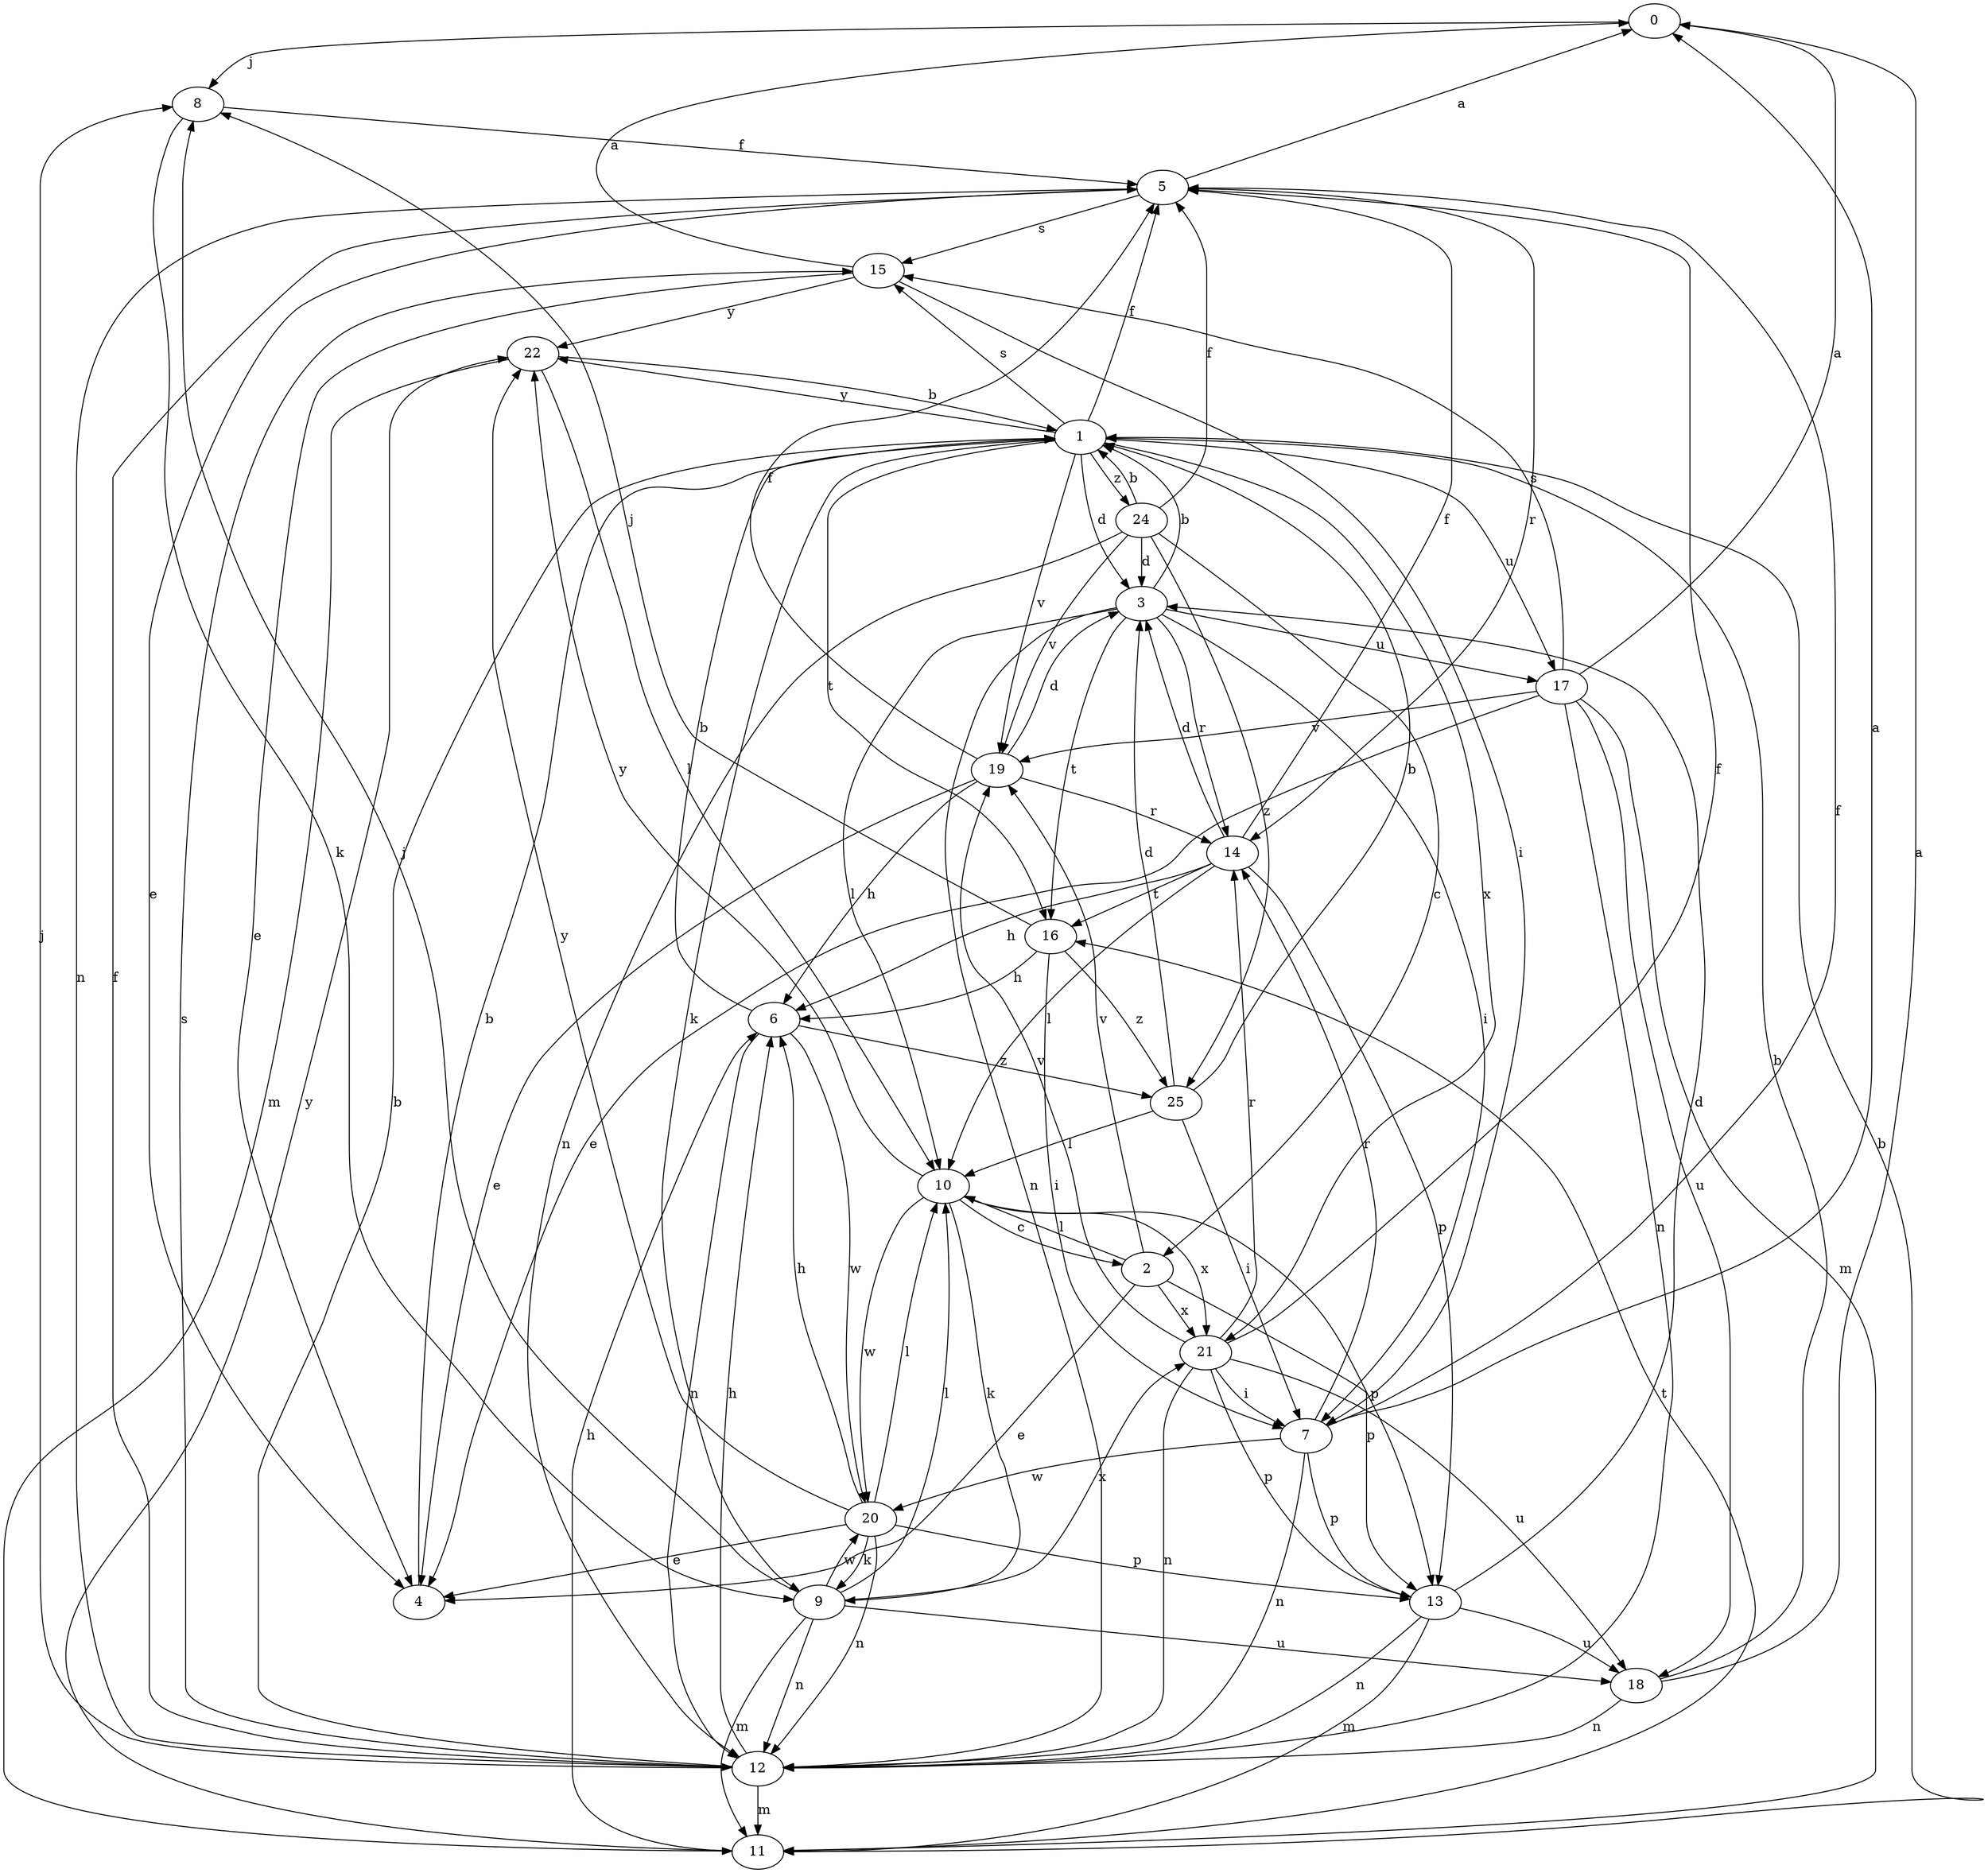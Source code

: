 strict digraph  {
0;
1;
2;
3;
4;
5;
6;
7;
8;
9;
10;
11;
12;
13;
14;
15;
16;
17;
18;
19;
20;
21;
22;
24;
25;
0 -> 8  [label=j];
1 -> 3  [label=d];
1 -> 5  [label=f];
1 -> 9  [label=k];
1 -> 15  [label=s];
1 -> 16  [label=t];
1 -> 17  [label=u];
1 -> 19  [label=v];
1 -> 21  [label=x];
1 -> 22  [label=y];
1 -> 24  [label=z];
2 -> 4  [label=e];
2 -> 10  [label=l];
2 -> 13  [label=p];
2 -> 19  [label=v];
2 -> 21  [label=x];
3 -> 1  [label=b];
3 -> 7  [label=i];
3 -> 10  [label=l];
3 -> 12  [label=n];
3 -> 14  [label=r];
3 -> 16  [label=t];
3 -> 17  [label=u];
4 -> 1  [label=b];
5 -> 0  [label=a];
5 -> 4  [label=e];
5 -> 12  [label=n];
5 -> 14  [label=r];
5 -> 15  [label=s];
6 -> 1  [label=b];
6 -> 12  [label=n];
6 -> 20  [label=w];
6 -> 25  [label=z];
7 -> 0  [label=a];
7 -> 5  [label=f];
7 -> 12  [label=n];
7 -> 13  [label=p];
7 -> 14  [label=r];
7 -> 20  [label=w];
8 -> 5  [label=f];
8 -> 9  [label=k];
9 -> 8  [label=j];
9 -> 10  [label=l];
9 -> 11  [label=m];
9 -> 12  [label=n];
9 -> 18  [label=u];
9 -> 20  [label=w];
9 -> 21  [label=x];
10 -> 2  [label=c];
10 -> 9  [label=k];
10 -> 13  [label=p];
10 -> 20  [label=w];
10 -> 21  [label=x];
10 -> 22  [label=y];
11 -> 1  [label=b];
11 -> 6  [label=h];
11 -> 16  [label=t];
11 -> 22  [label=y];
12 -> 1  [label=b];
12 -> 5  [label=f];
12 -> 6  [label=h];
12 -> 8  [label=j];
12 -> 11  [label=m];
12 -> 15  [label=s];
13 -> 3  [label=d];
13 -> 11  [label=m];
13 -> 12  [label=n];
13 -> 18  [label=u];
14 -> 3  [label=d];
14 -> 5  [label=f];
14 -> 6  [label=h];
14 -> 10  [label=l];
14 -> 13  [label=p];
14 -> 16  [label=t];
15 -> 0  [label=a];
15 -> 4  [label=e];
15 -> 7  [label=i];
15 -> 22  [label=y];
16 -> 6  [label=h];
16 -> 7  [label=i];
16 -> 8  [label=j];
16 -> 25  [label=z];
17 -> 0  [label=a];
17 -> 4  [label=e];
17 -> 11  [label=m];
17 -> 12  [label=n];
17 -> 15  [label=s];
17 -> 18  [label=u];
17 -> 19  [label=v];
18 -> 0  [label=a];
18 -> 1  [label=b];
18 -> 12  [label=n];
19 -> 3  [label=d];
19 -> 4  [label=e];
19 -> 5  [label=f];
19 -> 6  [label=h];
19 -> 14  [label=r];
20 -> 4  [label=e];
20 -> 6  [label=h];
20 -> 9  [label=k];
20 -> 10  [label=l];
20 -> 12  [label=n];
20 -> 13  [label=p];
20 -> 22  [label=y];
21 -> 5  [label=f];
21 -> 7  [label=i];
21 -> 12  [label=n];
21 -> 13  [label=p];
21 -> 14  [label=r];
21 -> 18  [label=u];
21 -> 19  [label=v];
22 -> 1  [label=b];
22 -> 10  [label=l];
22 -> 11  [label=m];
24 -> 1  [label=b];
24 -> 2  [label=c];
24 -> 3  [label=d];
24 -> 5  [label=f];
24 -> 12  [label=n];
24 -> 19  [label=v];
24 -> 25  [label=z];
25 -> 1  [label=b];
25 -> 3  [label=d];
25 -> 7  [label=i];
25 -> 10  [label=l];
}
